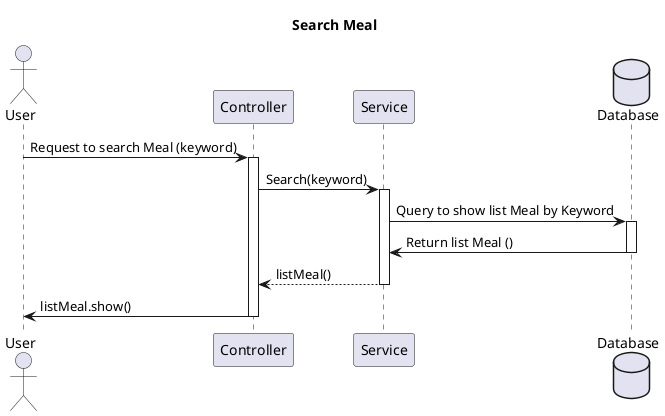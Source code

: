 @startuml
title Search Meal
actor User as u
participant Controller as ctrl
participant Service as sv
database Database as db

u -> ctrl: Request to search Meal (keyword)
activate ctrl
ctrl->sv: Search(keyword)
activate sv
sv->db: Query to show list Meal by Keyword
activate db
db->sv: Return list Meal ()
deactivate db
sv-->ctrl: listMeal()
deactivate sv
ctrl->u:listMeal.show()
deactivate ctrl
@enduml